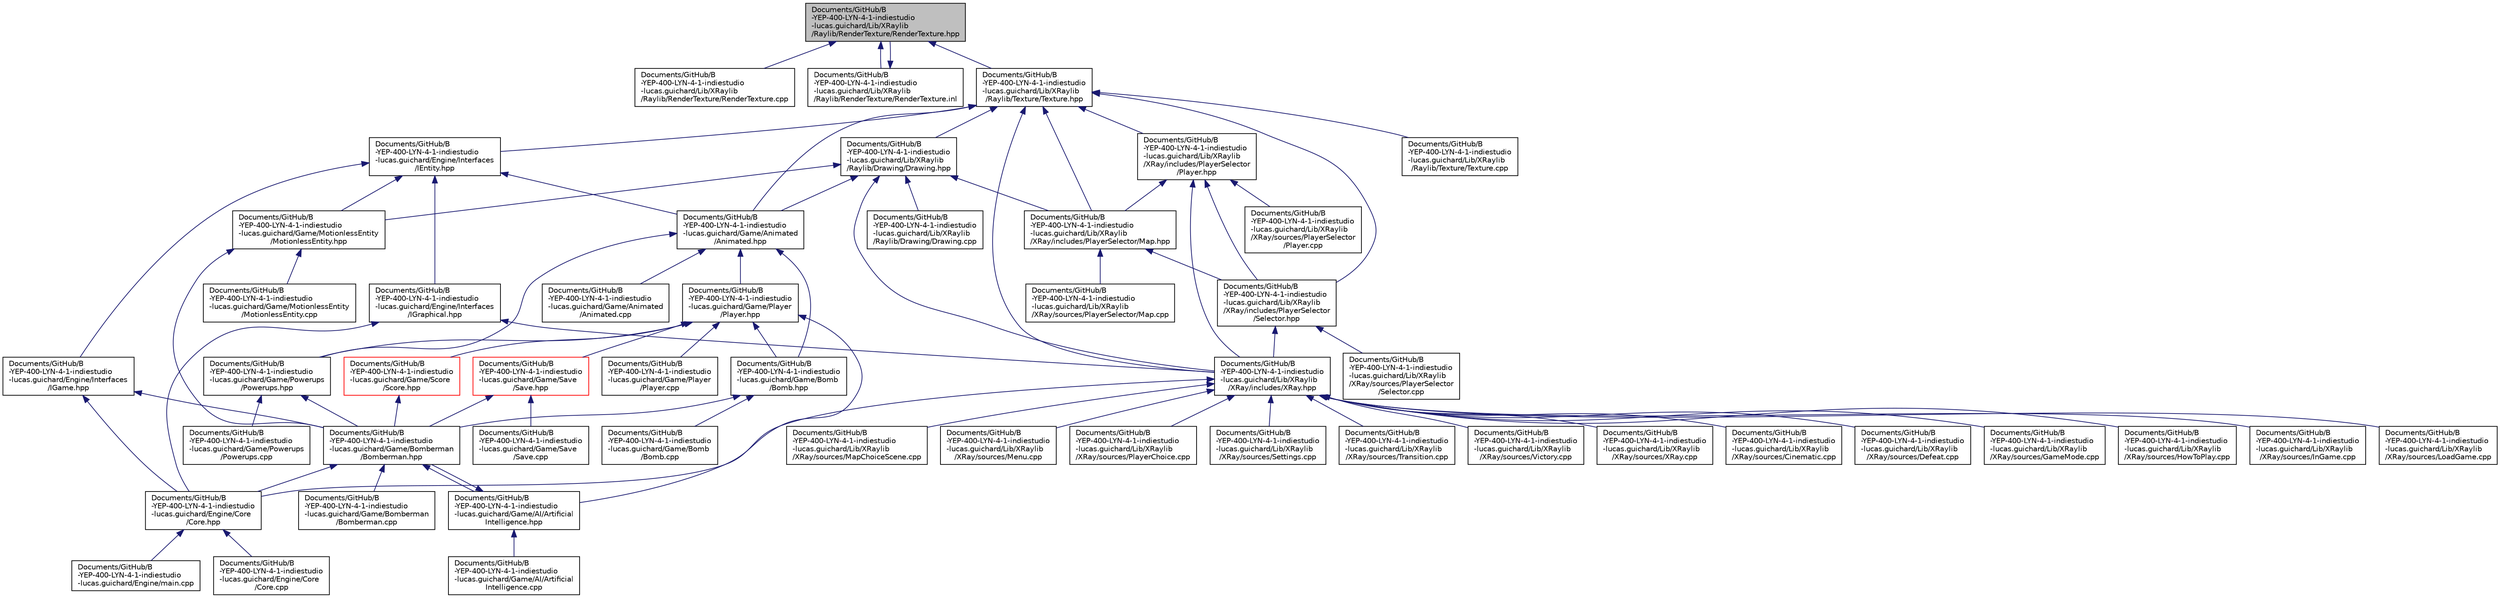 digraph "Documents/GitHub/B-YEP-400-LYN-4-1-indiestudio-lucas.guichard/Lib/XRaylib/Raylib/RenderTexture/RenderTexture.hpp"
{
 // LATEX_PDF_SIZE
  edge [fontname="Helvetica",fontsize="10",labelfontname="Helvetica",labelfontsize="10"];
  node [fontname="Helvetica",fontsize="10",shape=record];
  Node1 [label="Documents/GitHub/B\l-YEP-400-LYN-4-1-indiestudio\l-lucas.guichard/Lib/XRaylib\l/Raylib/RenderTexture/RenderTexture.hpp",height=0.2,width=0.4,color="black", fillcolor="grey75", style="filled", fontcolor="black",tooltip=" "];
  Node1 -> Node2 [dir="back",color="midnightblue",fontsize="10",style="solid"];
  Node2 [label="Documents/GitHub/B\l-YEP-400-LYN-4-1-indiestudio\l-lucas.guichard/Lib/XRaylib\l/Raylib/RenderTexture/RenderTexture.cpp",height=0.2,width=0.4,color="black", fillcolor="white", style="filled",URL="$_render_texture_8cpp.html",tooltip=" "];
  Node1 -> Node3 [dir="back",color="midnightblue",fontsize="10",style="solid"];
  Node3 [label="Documents/GitHub/B\l-YEP-400-LYN-4-1-indiestudio\l-lucas.guichard/Lib/XRaylib\l/Raylib/RenderTexture/RenderTexture.inl",height=0.2,width=0.4,color="black", fillcolor="white", style="filled",URL="$_render_texture_8inl.html",tooltip=" "];
  Node3 -> Node1 [dir="back",color="midnightblue",fontsize="10",style="solid"];
  Node1 -> Node4 [dir="back",color="midnightblue",fontsize="10",style="solid"];
  Node4 [label="Documents/GitHub/B\l-YEP-400-LYN-4-1-indiestudio\l-lucas.guichard/Lib/XRaylib\l/Raylib/Texture/Texture.hpp",height=0.2,width=0.4,color="black", fillcolor="white", style="filled",URL="$_texture_8hpp.html",tooltip=" "];
  Node4 -> Node5 [dir="back",color="midnightblue",fontsize="10",style="solid"];
  Node5 [label="Documents/GitHub/B\l-YEP-400-LYN-4-1-indiestudio\l-lucas.guichard/Engine/Interfaces\l/IEntity.hpp",height=0.2,width=0.4,color="black", fillcolor="white", style="filled",URL="$_i_entity_8hpp.html",tooltip=" "];
  Node5 -> Node6 [dir="back",color="midnightblue",fontsize="10",style="solid"];
  Node6 [label="Documents/GitHub/B\l-YEP-400-LYN-4-1-indiestudio\l-lucas.guichard/Engine/Interfaces\l/IGame.hpp",height=0.2,width=0.4,color="black", fillcolor="white", style="filled",URL="$_i_game_8hpp.html",tooltip=" "];
  Node6 -> Node7 [dir="back",color="midnightblue",fontsize="10",style="solid"];
  Node7 [label="Documents/GitHub/B\l-YEP-400-LYN-4-1-indiestudio\l-lucas.guichard/Engine/Core\l/Core.hpp",height=0.2,width=0.4,color="black", fillcolor="white", style="filled",URL="$_core_8hpp.html",tooltip=" "];
  Node7 -> Node8 [dir="back",color="midnightblue",fontsize="10",style="solid"];
  Node8 [label="Documents/GitHub/B\l-YEP-400-LYN-4-1-indiestudio\l-lucas.guichard/Engine/Core\l/Core.cpp",height=0.2,width=0.4,color="black", fillcolor="white", style="filled",URL="$_core_8cpp.html",tooltip=" "];
  Node7 -> Node9 [dir="back",color="midnightblue",fontsize="10",style="solid"];
  Node9 [label="Documents/GitHub/B\l-YEP-400-LYN-4-1-indiestudio\l-lucas.guichard/Engine/main.cpp",height=0.2,width=0.4,color="black", fillcolor="white", style="filled",URL="$main_8cpp.html",tooltip=" "];
  Node6 -> Node10 [dir="back",color="midnightblue",fontsize="10",style="solid"];
  Node10 [label="Documents/GitHub/B\l-YEP-400-LYN-4-1-indiestudio\l-lucas.guichard/Game/Bomberman\l/Bomberman.hpp",height=0.2,width=0.4,color="black", fillcolor="white", style="filled",URL="$_bomberman_8hpp.html",tooltip=" "];
  Node10 -> Node7 [dir="back",color="midnightblue",fontsize="10",style="solid"];
  Node10 -> Node11 [dir="back",color="midnightblue",fontsize="10",style="solid"];
  Node11 [label="Documents/GitHub/B\l-YEP-400-LYN-4-1-indiestudio\l-lucas.guichard/Game/AI/Artificial\lIntelligence.hpp",height=0.2,width=0.4,color="black", fillcolor="white", style="filled",URL="$_artificial_intelligence_8hpp.html",tooltip=" "];
  Node11 -> Node12 [dir="back",color="midnightblue",fontsize="10",style="solid"];
  Node12 [label="Documents/GitHub/B\l-YEP-400-LYN-4-1-indiestudio\l-lucas.guichard/Game/AI/Artificial\lIntelligence.cpp",height=0.2,width=0.4,color="black", fillcolor="white", style="filled",URL="$_artificial_intelligence_8cpp.html",tooltip=" "];
  Node11 -> Node10 [dir="back",color="midnightblue",fontsize="10",style="solid"];
  Node10 -> Node13 [dir="back",color="midnightblue",fontsize="10",style="solid"];
  Node13 [label="Documents/GitHub/B\l-YEP-400-LYN-4-1-indiestudio\l-lucas.guichard/Game/Bomberman\l/Bomberman.cpp",height=0.2,width=0.4,color="black", fillcolor="white", style="filled",URL="$_bomberman_8cpp.html",tooltip=" "];
  Node5 -> Node14 [dir="back",color="midnightblue",fontsize="10",style="solid"];
  Node14 [label="Documents/GitHub/B\l-YEP-400-LYN-4-1-indiestudio\l-lucas.guichard/Engine/Interfaces\l/IGraphical.hpp",height=0.2,width=0.4,color="black", fillcolor="white", style="filled",URL="$_i_graphical_8hpp.html",tooltip=" "];
  Node14 -> Node7 [dir="back",color="midnightblue",fontsize="10",style="solid"];
  Node14 -> Node15 [dir="back",color="midnightblue",fontsize="10",style="solid"];
  Node15 [label="Documents/GitHub/B\l-YEP-400-LYN-4-1-indiestudio\l-lucas.guichard/Lib/XRaylib\l/XRay/includes/XRay.hpp",height=0.2,width=0.4,color="black", fillcolor="white", style="filled",URL="$_x_ray_8hpp.html",tooltip=" "];
  Node15 -> Node7 [dir="back",color="midnightblue",fontsize="10",style="solid"];
  Node15 -> Node16 [dir="back",color="midnightblue",fontsize="10",style="solid"];
  Node16 [label="Documents/GitHub/B\l-YEP-400-LYN-4-1-indiestudio\l-lucas.guichard/Lib/XRaylib\l/XRay/sources/Cinematic.cpp",height=0.2,width=0.4,color="black", fillcolor="white", style="filled",URL="$_cinematic_8cpp.html",tooltip=" "];
  Node15 -> Node17 [dir="back",color="midnightblue",fontsize="10",style="solid"];
  Node17 [label="Documents/GitHub/B\l-YEP-400-LYN-4-1-indiestudio\l-lucas.guichard/Lib/XRaylib\l/XRay/sources/Defeat.cpp",height=0.2,width=0.4,color="black", fillcolor="white", style="filled",URL="$_defeat_8cpp.html",tooltip=" "];
  Node15 -> Node18 [dir="back",color="midnightblue",fontsize="10",style="solid"];
  Node18 [label="Documents/GitHub/B\l-YEP-400-LYN-4-1-indiestudio\l-lucas.guichard/Lib/XRaylib\l/XRay/sources/GameMode.cpp",height=0.2,width=0.4,color="black", fillcolor="white", style="filled",URL="$_game_mode_8cpp.html",tooltip=" "];
  Node15 -> Node19 [dir="back",color="midnightblue",fontsize="10",style="solid"];
  Node19 [label="Documents/GitHub/B\l-YEP-400-LYN-4-1-indiestudio\l-lucas.guichard/Lib/XRaylib\l/XRay/sources/HowToPlay.cpp",height=0.2,width=0.4,color="black", fillcolor="white", style="filled",URL="$_how_to_play_8cpp.html",tooltip=" "];
  Node15 -> Node20 [dir="back",color="midnightblue",fontsize="10",style="solid"];
  Node20 [label="Documents/GitHub/B\l-YEP-400-LYN-4-1-indiestudio\l-lucas.guichard/Lib/XRaylib\l/XRay/sources/InGame.cpp",height=0.2,width=0.4,color="black", fillcolor="white", style="filled",URL="$_in_game_8cpp.html",tooltip=" "];
  Node15 -> Node21 [dir="back",color="midnightblue",fontsize="10",style="solid"];
  Node21 [label="Documents/GitHub/B\l-YEP-400-LYN-4-1-indiestudio\l-lucas.guichard/Lib/XRaylib\l/XRay/sources/LoadGame.cpp",height=0.2,width=0.4,color="black", fillcolor="white", style="filled",URL="$_load_game_8cpp.html",tooltip=" "];
  Node15 -> Node22 [dir="back",color="midnightblue",fontsize="10",style="solid"];
  Node22 [label="Documents/GitHub/B\l-YEP-400-LYN-4-1-indiestudio\l-lucas.guichard/Lib/XRaylib\l/XRay/sources/MapChoiceScene.cpp",height=0.2,width=0.4,color="black", fillcolor="white", style="filled",URL="$_map_choice_scene_8cpp.html",tooltip=" "];
  Node15 -> Node23 [dir="back",color="midnightblue",fontsize="10",style="solid"];
  Node23 [label="Documents/GitHub/B\l-YEP-400-LYN-4-1-indiestudio\l-lucas.guichard/Lib/XRaylib\l/XRay/sources/Menu.cpp",height=0.2,width=0.4,color="black", fillcolor="white", style="filled",URL="$_menu_8cpp.html",tooltip=" "];
  Node15 -> Node24 [dir="back",color="midnightblue",fontsize="10",style="solid"];
  Node24 [label="Documents/GitHub/B\l-YEP-400-LYN-4-1-indiestudio\l-lucas.guichard/Lib/XRaylib\l/XRay/sources/PlayerChoice.cpp",height=0.2,width=0.4,color="black", fillcolor="white", style="filled",URL="$_player_choice_8cpp.html",tooltip=" "];
  Node15 -> Node25 [dir="back",color="midnightblue",fontsize="10",style="solid"];
  Node25 [label="Documents/GitHub/B\l-YEP-400-LYN-4-1-indiestudio\l-lucas.guichard/Lib/XRaylib\l/XRay/sources/Settings.cpp",height=0.2,width=0.4,color="black", fillcolor="white", style="filled",URL="$_settings_8cpp.html",tooltip=" "];
  Node15 -> Node26 [dir="back",color="midnightblue",fontsize="10",style="solid"];
  Node26 [label="Documents/GitHub/B\l-YEP-400-LYN-4-1-indiestudio\l-lucas.guichard/Lib/XRaylib\l/XRay/sources/Transition.cpp",height=0.2,width=0.4,color="black", fillcolor="white", style="filled",URL="$_transition_8cpp.html",tooltip=" "];
  Node15 -> Node27 [dir="back",color="midnightblue",fontsize="10",style="solid"];
  Node27 [label="Documents/GitHub/B\l-YEP-400-LYN-4-1-indiestudio\l-lucas.guichard/Lib/XRaylib\l/XRay/sources/Victory.cpp",height=0.2,width=0.4,color="black", fillcolor="white", style="filled",URL="$_victory_8cpp.html",tooltip=" "];
  Node15 -> Node28 [dir="back",color="midnightblue",fontsize="10",style="solid"];
  Node28 [label="Documents/GitHub/B\l-YEP-400-LYN-4-1-indiestudio\l-lucas.guichard/Lib/XRaylib\l/XRay/sources/XRay.cpp",height=0.2,width=0.4,color="black", fillcolor="white", style="filled",URL="$_x_ray_8cpp.html",tooltip=" "];
  Node5 -> Node29 [dir="back",color="midnightblue",fontsize="10",style="solid"];
  Node29 [label="Documents/GitHub/B\l-YEP-400-LYN-4-1-indiestudio\l-lucas.guichard/Game/Animated\l/Animated.hpp",height=0.2,width=0.4,color="black", fillcolor="white", style="filled",URL="$_animated_8hpp.html",tooltip=" "];
  Node29 -> Node30 [dir="back",color="midnightblue",fontsize="10",style="solid"];
  Node30 [label="Documents/GitHub/B\l-YEP-400-LYN-4-1-indiestudio\l-lucas.guichard/Game/Animated\l/Animated.cpp",height=0.2,width=0.4,color="black", fillcolor="white", style="filled",URL="$_animated_8cpp.html",tooltip=" "];
  Node29 -> Node31 [dir="back",color="midnightblue",fontsize="10",style="solid"];
  Node31 [label="Documents/GitHub/B\l-YEP-400-LYN-4-1-indiestudio\l-lucas.guichard/Game/Bomb\l/Bomb.hpp",height=0.2,width=0.4,color="black", fillcolor="white", style="filled",URL="$_bomb_8hpp.html",tooltip=" "];
  Node31 -> Node32 [dir="back",color="midnightblue",fontsize="10",style="solid"];
  Node32 [label="Documents/GitHub/B\l-YEP-400-LYN-4-1-indiestudio\l-lucas.guichard/Game/Bomb\l/Bomb.cpp",height=0.2,width=0.4,color="black", fillcolor="white", style="filled",URL="$_bomb_8cpp.html",tooltip=" "];
  Node31 -> Node10 [dir="back",color="midnightblue",fontsize="10",style="solid"];
  Node29 -> Node33 [dir="back",color="midnightblue",fontsize="10",style="solid"];
  Node33 [label="Documents/GitHub/B\l-YEP-400-LYN-4-1-indiestudio\l-lucas.guichard/Game/Player\l/Player.hpp",height=0.2,width=0.4,color="black", fillcolor="white", style="filled",URL="$_game_2_player_2_player_8hpp.html",tooltip=" "];
  Node33 -> Node11 [dir="back",color="midnightblue",fontsize="10",style="solid"];
  Node33 -> Node31 [dir="back",color="midnightblue",fontsize="10",style="solid"];
  Node33 -> Node34 [dir="back",color="midnightblue",fontsize="10",style="solid"];
  Node34 [label="Documents/GitHub/B\l-YEP-400-LYN-4-1-indiestudio\l-lucas.guichard/Game/Player\l/Player.cpp",height=0.2,width=0.4,color="black", fillcolor="white", style="filled",URL="$_game_2_player_2_player_8cpp.html",tooltip=" "];
  Node33 -> Node35 [dir="back",color="midnightblue",fontsize="10",style="solid"];
  Node35 [label="Documents/GitHub/B\l-YEP-400-LYN-4-1-indiestudio\l-lucas.guichard/Game/Powerups\l/Powerups.hpp",height=0.2,width=0.4,color="black", fillcolor="white", style="filled",URL="$_powerups_8hpp.html",tooltip=" "];
  Node35 -> Node10 [dir="back",color="midnightblue",fontsize="10",style="solid"];
  Node35 -> Node36 [dir="back",color="midnightblue",fontsize="10",style="solid"];
  Node36 [label="Documents/GitHub/B\l-YEP-400-LYN-4-1-indiestudio\l-lucas.guichard/Game/Powerups\l/Powerups.cpp",height=0.2,width=0.4,color="black", fillcolor="white", style="filled",URL="$_powerups_8cpp.html",tooltip=" "];
  Node33 -> Node37 [dir="back",color="midnightblue",fontsize="10",style="solid"];
  Node37 [label="Documents/GitHub/B\l-YEP-400-LYN-4-1-indiestudio\l-lucas.guichard/Game/Save\l/Save.hpp",height=0.2,width=0.4,color="red", fillcolor="white", style="filled",URL="$_save_8hpp.html",tooltip=" "];
  Node37 -> Node10 [dir="back",color="midnightblue",fontsize="10",style="solid"];
  Node37 -> Node38 [dir="back",color="midnightblue",fontsize="10",style="solid"];
  Node38 [label="Documents/GitHub/B\l-YEP-400-LYN-4-1-indiestudio\l-lucas.guichard/Game/Save\l/Save.cpp",height=0.2,width=0.4,color="black", fillcolor="white", style="filled",URL="$_save_8cpp.html",tooltip=" "];
  Node33 -> Node40 [dir="back",color="midnightblue",fontsize="10",style="solid"];
  Node40 [label="Documents/GitHub/B\l-YEP-400-LYN-4-1-indiestudio\l-lucas.guichard/Game/Score\l/Score.hpp",height=0.2,width=0.4,color="red", fillcolor="white", style="filled",URL="$_score_8hpp.html",tooltip=" "];
  Node40 -> Node10 [dir="back",color="midnightblue",fontsize="10",style="solid"];
  Node29 -> Node35 [dir="back",color="midnightblue",fontsize="10",style="solid"];
  Node5 -> Node43 [dir="back",color="midnightblue",fontsize="10",style="solid"];
  Node43 [label="Documents/GitHub/B\l-YEP-400-LYN-4-1-indiestudio\l-lucas.guichard/Game/MotionlessEntity\l/MotionlessEntity.hpp",height=0.2,width=0.4,color="black", fillcolor="white", style="filled",URL="$_motionless_entity_8hpp.html",tooltip=" "];
  Node43 -> Node10 [dir="back",color="midnightblue",fontsize="10",style="solid"];
  Node43 -> Node44 [dir="back",color="midnightblue",fontsize="10",style="solid"];
  Node44 [label="Documents/GitHub/B\l-YEP-400-LYN-4-1-indiestudio\l-lucas.guichard/Game/MotionlessEntity\l/MotionlessEntity.cpp",height=0.2,width=0.4,color="black", fillcolor="white", style="filled",URL="$_motionless_entity_8cpp.html",tooltip=" "];
  Node4 -> Node29 [dir="back",color="midnightblue",fontsize="10",style="solid"];
  Node4 -> Node45 [dir="back",color="midnightblue",fontsize="10",style="solid"];
  Node45 [label="Documents/GitHub/B\l-YEP-400-LYN-4-1-indiestudio\l-lucas.guichard/Lib/XRaylib\l/Raylib/Drawing/Drawing.hpp",height=0.2,width=0.4,color="black", fillcolor="white", style="filled",URL="$_drawing_8hpp.html",tooltip=" "];
  Node45 -> Node29 [dir="back",color="midnightblue",fontsize="10",style="solid"];
  Node45 -> Node43 [dir="back",color="midnightblue",fontsize="10",style="solid"];
  Node45 -> Node46 [dir="back",color="midnightblue",fontsize="10",style="solid"];
  Node46 [label="Documents/GitHub/B\l-YEP-400-LYN-4-1-indiestudio\l-lucas.guichard/Lib/XRaylib\l/Raylib/Drawing/Drawing.cpp",height=0.2,width=0.4,color="black", fillcolor="white", style="filled",URL="$_drawing_8cpp.html",tooltip=" "];
  Node45 -> Node47 [dir="back",color="midnightblue",fontsize="10",style="solid"];
  Node47 [label="Documents/GitHub/B\l-YEP-400-LYN-4-1-indiestudio\l-lucas.guichard/Lib/XRaylib\l/XRay/includes/PlayerSelector/Map.hpp",height=0.2,width=0.4,color="black", fillcolor="white", style="filled",URL="$_lib_2_x_raylib_2_x_ray_2includes_2_player_selector_2_map_8hpp.html",tooltip=" "];
  Node47 -> Node48 [dir="back",color="midnightblue",fontsize="10",style="solid"];
  Node48 [label="Documents/GitHub/B\l-YEP-400-LYN-4-1-indiestudio\l-lucas.guichard/Lib/XRaylib\l/XRay/includes/PlayerSelector\l/Selector.hpp",height=0.2,width=0.4,color="black", fillcolor="white", style="filled",URL="$_selector_8hpp.html",tooltip=" "];
  Node48 -> Node15 [dir="back",color="midnightblue",fontsize="10",style="solid"];
  Node48 -> Node49 [dir="back",color="midnightblue",fontsize="10",style="solid"];
  Node49 [label="Documents/GitHub/B\l-YEP-400-LYN-4-1-indiestudio\l-lucas.guichard/Lib/XRaylib\l/XRay/sources/PlayerSelector\l/Selector.cpp",height=0.2,width=0.4,color="black", fillcolor="white", style="filled",URL="$_selector_8cpp.html",tooltip=" "];
  Node47 -> Node50 [dir="back",color="midnightblue",fontsize="10",style="solid"];
  Node50 [label="Documents/GitHub/B\l-YEP-400-LYN-4-1-indiestudio\l-lucas.guichard/Lib/XRaylib\l/XRay/sources/PlayerSelector/Map.cpp",height=0.2,width=0.4,color="black", fillcolor="white", style="filled",URL="$_lib_2_x_raylib_2_x_ray_2sources_2_player_selector_2_map_8cpp.html",tooltip=" "];
  Node45 -> Node15 [dir="back",color="midnightblue",fontsize="10",style="solid"];
  Node4 -> Node51 [dir="back",color="midnightblue",fontsize="10",style="solid"];
  Node51 [label="Documents/GitHub/B\l-YEP-400-LYN-4-1-indiestudio\l-lucas.guichard/Lib/XRaylib\l/Raylib/Texture/Texture.cpp",height=0.2,width=0.4,color="black", fillcolor="white", style="filled",URL="$_texture_8cpp.html",tooltip=" "];
  Node4 -> Node47 [dir="back",color="midnightblue",fontsize="10",style="solid"];
  Node4 -> Node52 [dir="back",color="midnightblue",fontsize="10",style="solid"];
  Node52 [label="Documents/GitHub/B\l-YEP-400-LYN-4-1-indiestudio\l-lucas.guichard/Lib/XRaylib\l/XRay/includes/PlayerSelector\l/Player.hpp",height=0.2,width=0.4,color="black", fillcolor="white", style="filled",URL="$_lib_2_x_raylib_2_x_ray_2includes_2_player_selector_2_player_8hpp.html",tooltip=" "];
  Node52 -> Node47 [dir="back",color="midnightblue",fontsize="10",style="solid"];
  Node52 -> Node48 [dir="back",color="midnightblue",fontsize="10",style="solid"];
  Node52 -> Node15 [dir="back",color="midnightblue",fontsize="10",style="solid"];
  Node52 -> Node53 [dir="back",color="midnightblue",fontsize="10",style="solid"];
  Node53 [label="Documents/GitHub/B\l-YEP-400-LYN-4-1-indiestudio\l-lucas.guichard/Lib/XRaylib\l/XRay/sources/PlayerSelector\l/Player.cpp",height=0.2,width=0.4,color="black", fillcolor="white", style="filled",URL="$_lib_2_x_raylib_2_x_ray_2sources_2_player_selector_2_player_8cpp.html",tooltip=" "];
  Node4 -> Node48 [dir="back",color="midnightblue",fontsize="10",style="solid"];
  Node4 -> Node15 [dir="back",color="midnightblue",fontsize="10",style="solid"];
}
